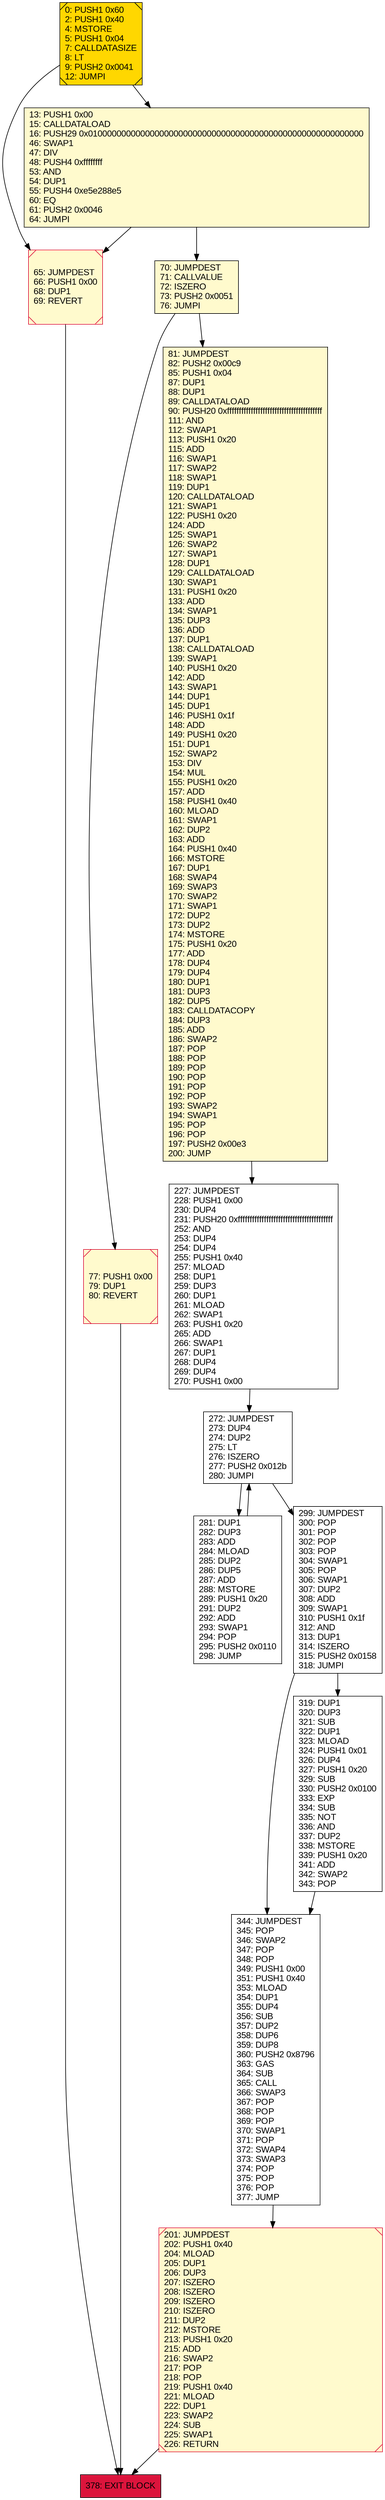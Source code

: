 digraph G {
bgcolor=transparent rankdir=UD;
node [shape=box style=filled color=black fillcolor=white fontname=arial fontcolor=black];
65 [label="65: JUMPDEST\l66: PUSH1 0x00\l68: DUP1\l69: REVERT\l" fillcolor=lemonchiffon shape=Msquare color=crimson ];
281 [label="281: DUP1\l282: DUP3\l283: ADD\l284: MLOAD\l285: DUP2\l286: DUP5\l287: ADD\l288: MSTORE\l289: PUSH1 0x20\l291: DUP2\l292: ADD\l293: SWAP1\l294: POP\l295: PUSH2 0x0110\l298: JUMP\l" ];
13 [label="13: PUSH1 0x00\l15: CALLDATALOAD\l16: PUSH29 0x0100000000000000000000000000000000000000000000000000000000\l46: SWAP1\l47: DIV\l48: PUSH4 0xffffffff\l53: AND\l54: DUP1\l55: PUSH4 0xe5e288e5\l60: EQ\l61: PUSH2 0x0046\l64: JUMPI\l" fillcolor=lemonchiffon ];
77 [label="77: PUSH1 0x00\l79: DUP1\l80: REVERT\l" fillcolor=lemonchiffon shape=Msquare color=crimson ];
227 [label="227: JUMPDEST\l228: PUSH1 0x00\l230: DUP4\l231: PUSH20 0xffffffffffffffffffffffffffffffffffffffff\l252: AND\l253: DUP4\l254: DUP4\l255: PUSH1 0x40\l257: MLOAD\l258: DUP1\l259: DUP3\l260: DUP1\l261: MLOAD\l262: SWAP1\l263: PUSH1 0x20\l265: ADD\l266: SWAP1\l267: DUP1\l268: DUP4\l269: DUP4\l270: PUSH1 0x00\l" ];
344 [label="344: JUMPDEST\l345: POP\l346: SWAP2\l347: POP\l348: POP\l349: PUSH1 0x00\l351: PUSH1 0x40\l353: MLOAD\l354: DUP1\l355: DUP4\l356: SUB\l357: DUP2\l358: DUP6\l359: DUP8\l360: PUSH2 0x8796\l363: GAS\l364: SUB\l365: CALL\l366: SWAP3\l367: POP\l368: POP\l369: POP\l370: SWAP1\l371: POP\l372: SWAP4\l373: SWAP3\l374: POP\l375: POP\l376: POP\l377: JUMP\l" ];
272 [label="272: JUMPDEST\l273: DUP4\l274: DUP2\l275: LT\l276: ISZERO\l277: PUSH2 0x012b\l280: JUMPI\l" ];
319 [label="319: DUP1\l320: DUP3\l321: SUB\l322: DUP1\l323: MLOAD\l324: PUSH1 0x01\l326: DUP4\l327: PUSH1 0x20\l329: SUB\l330: PUSH2 0x0100\l333: EXP\l334: SUB\l335: NOT\l336: AND\l337: DUP2\l338: MSTORE\l339: PUSH1 0x20\l341: ADD\l342: SWAP2\l343: POP\l" ];
0 [label="0: PUSH1 0x60\l2: PUSH1 0x40\l4: MSTORE\l5: PUSH1 0x04\l7: CALLDATASIZE\l8: LT\l9: PUSH2 0x0041\l12: JUMPI\l" fillcolor=lemonchiffon shape=Msquare fillcolor=gold ];
201 [label="201: JUMPDEST\l202: PUSH1 0x40\l204: MLOAD\l205: DUP1\l206: DUP3\l207: ISZERO\l208: ISZERO\l209: ISZERO\l210: ISZERO\l211: DUP2\l212: MSTORE\l213: PUSH1 0x20\l215: ADD\l216: SWAP2\l217: POP\l218: POP\l219: PUSH1 0x40\l221: MLOAD\l222: DUP1\l223: SWAP2\l224: SUB\l225: SWAP1\l226: RETURN\l" fillcolor=lemonchiffon shape=Msquare color=crimson ];
70 [label="70: JUMPDEST\l71: CALLVALUE\l72: ISZERO\l73: PUSH2 0x0051\l76: JUMPI\l" fillcolor=lemonchiffon ];
378 [label="378: EXIT BLOCK\l" fillcolor=crimson ];
299 [label="299: JUMPDEST\l300: POP\l301: POP\l302: POP\l303: POP\l304: SWAP1\l305: POP\l306: SWAP1\l307: DUP2\l308: ADD\l309: SWAP1\l310: PUSH1 0x1f\l312: AND\l313: DUP1\l314: ISZERO\l315: PUSH2 0x0158\l318: JUMPI\l" ];
81 [label="81: JUMPDEST\l82: PUSH2 0x00c9\l85: PUSH1 0x04\l87: DUP1\l88: DUP1\l89: CALLDATALOAD\l90: PUSH20 0xffffffffffffffffffffffffffffffffffffffff\l111: AND\l112: SWAP1\l113: PUSH1 0x20\l115: ADD\l116: SWAP1\l117: SWAP2\l118: SWAP1\l119: DUP1\l120: CALLDATALOAD\l121: SWAP1\l122: PUSH1 0x20\l124: ADD\l125: SWAP1\l126: SWAP2\l127: SWAP1\l128: DUP1\l129: CALLDATALOAD\l130: SWAP1\l131: PUSH1 0x20\l133: ADD\l134: SWAP1\l135: DUP3\l136: ADD\l137: DUP1\l138: CALLDATALOAD\l139: SWAP1\l140: PUSH1 0x20\l142: ADD\l143: SWAP1\l144: DUP1\l145: DUP1\l146: PUSH1 0x1f\l148: ADD\l149: PUSH1 0x20\l151: DUP1\l152: SWAP2\l153: DIV\l154: MUL\l155: PUSH1 0x20\l157: ADD\l158: PUSH1 0x40\l160: MLOAD\l161: SWAP1\l162: DUP2\l163: ADD\l164: PUSH1 0x40\l166: MSTORE\l167: DUP1\l168: SWAP4\l169: SWAP3\l170: SWAP2\l171: SWAP1\l172: DUP2\l173: DUP2\l174: MSTORE\l175: PUSH1 0x20\l177: ADD\l178: DUP4\l179: DUP4\l180: DUP1\l181: DUP3\l182: DUP5\l183: CALLDATACOPY\l184: DUP3\l185: ADD\l186: SWAP2\l187: POP\l188: POP\l189: POP\l190: POP\l191: POP\l192: POP\l193: SWAP2\l194: SWAP1\l195: POP\l196: POP\l197: PUSH2 0x00e3\l200: JUMP\l" fillcolor=lemonchiffon ];
272 -> 299;
70 -> 81;
299 -> 319;
13 -> 65;
201 -> 378;
81 -> 227;
0 -> 65;
272 -> 281;
281 -> 272;
299 -> 344;
77 -> 378;
70 -> 77;
344 -> 201;
319 -> 344;
13 -> 70;
0 -> 13;
65 -> 378;
227 -> 272;
}